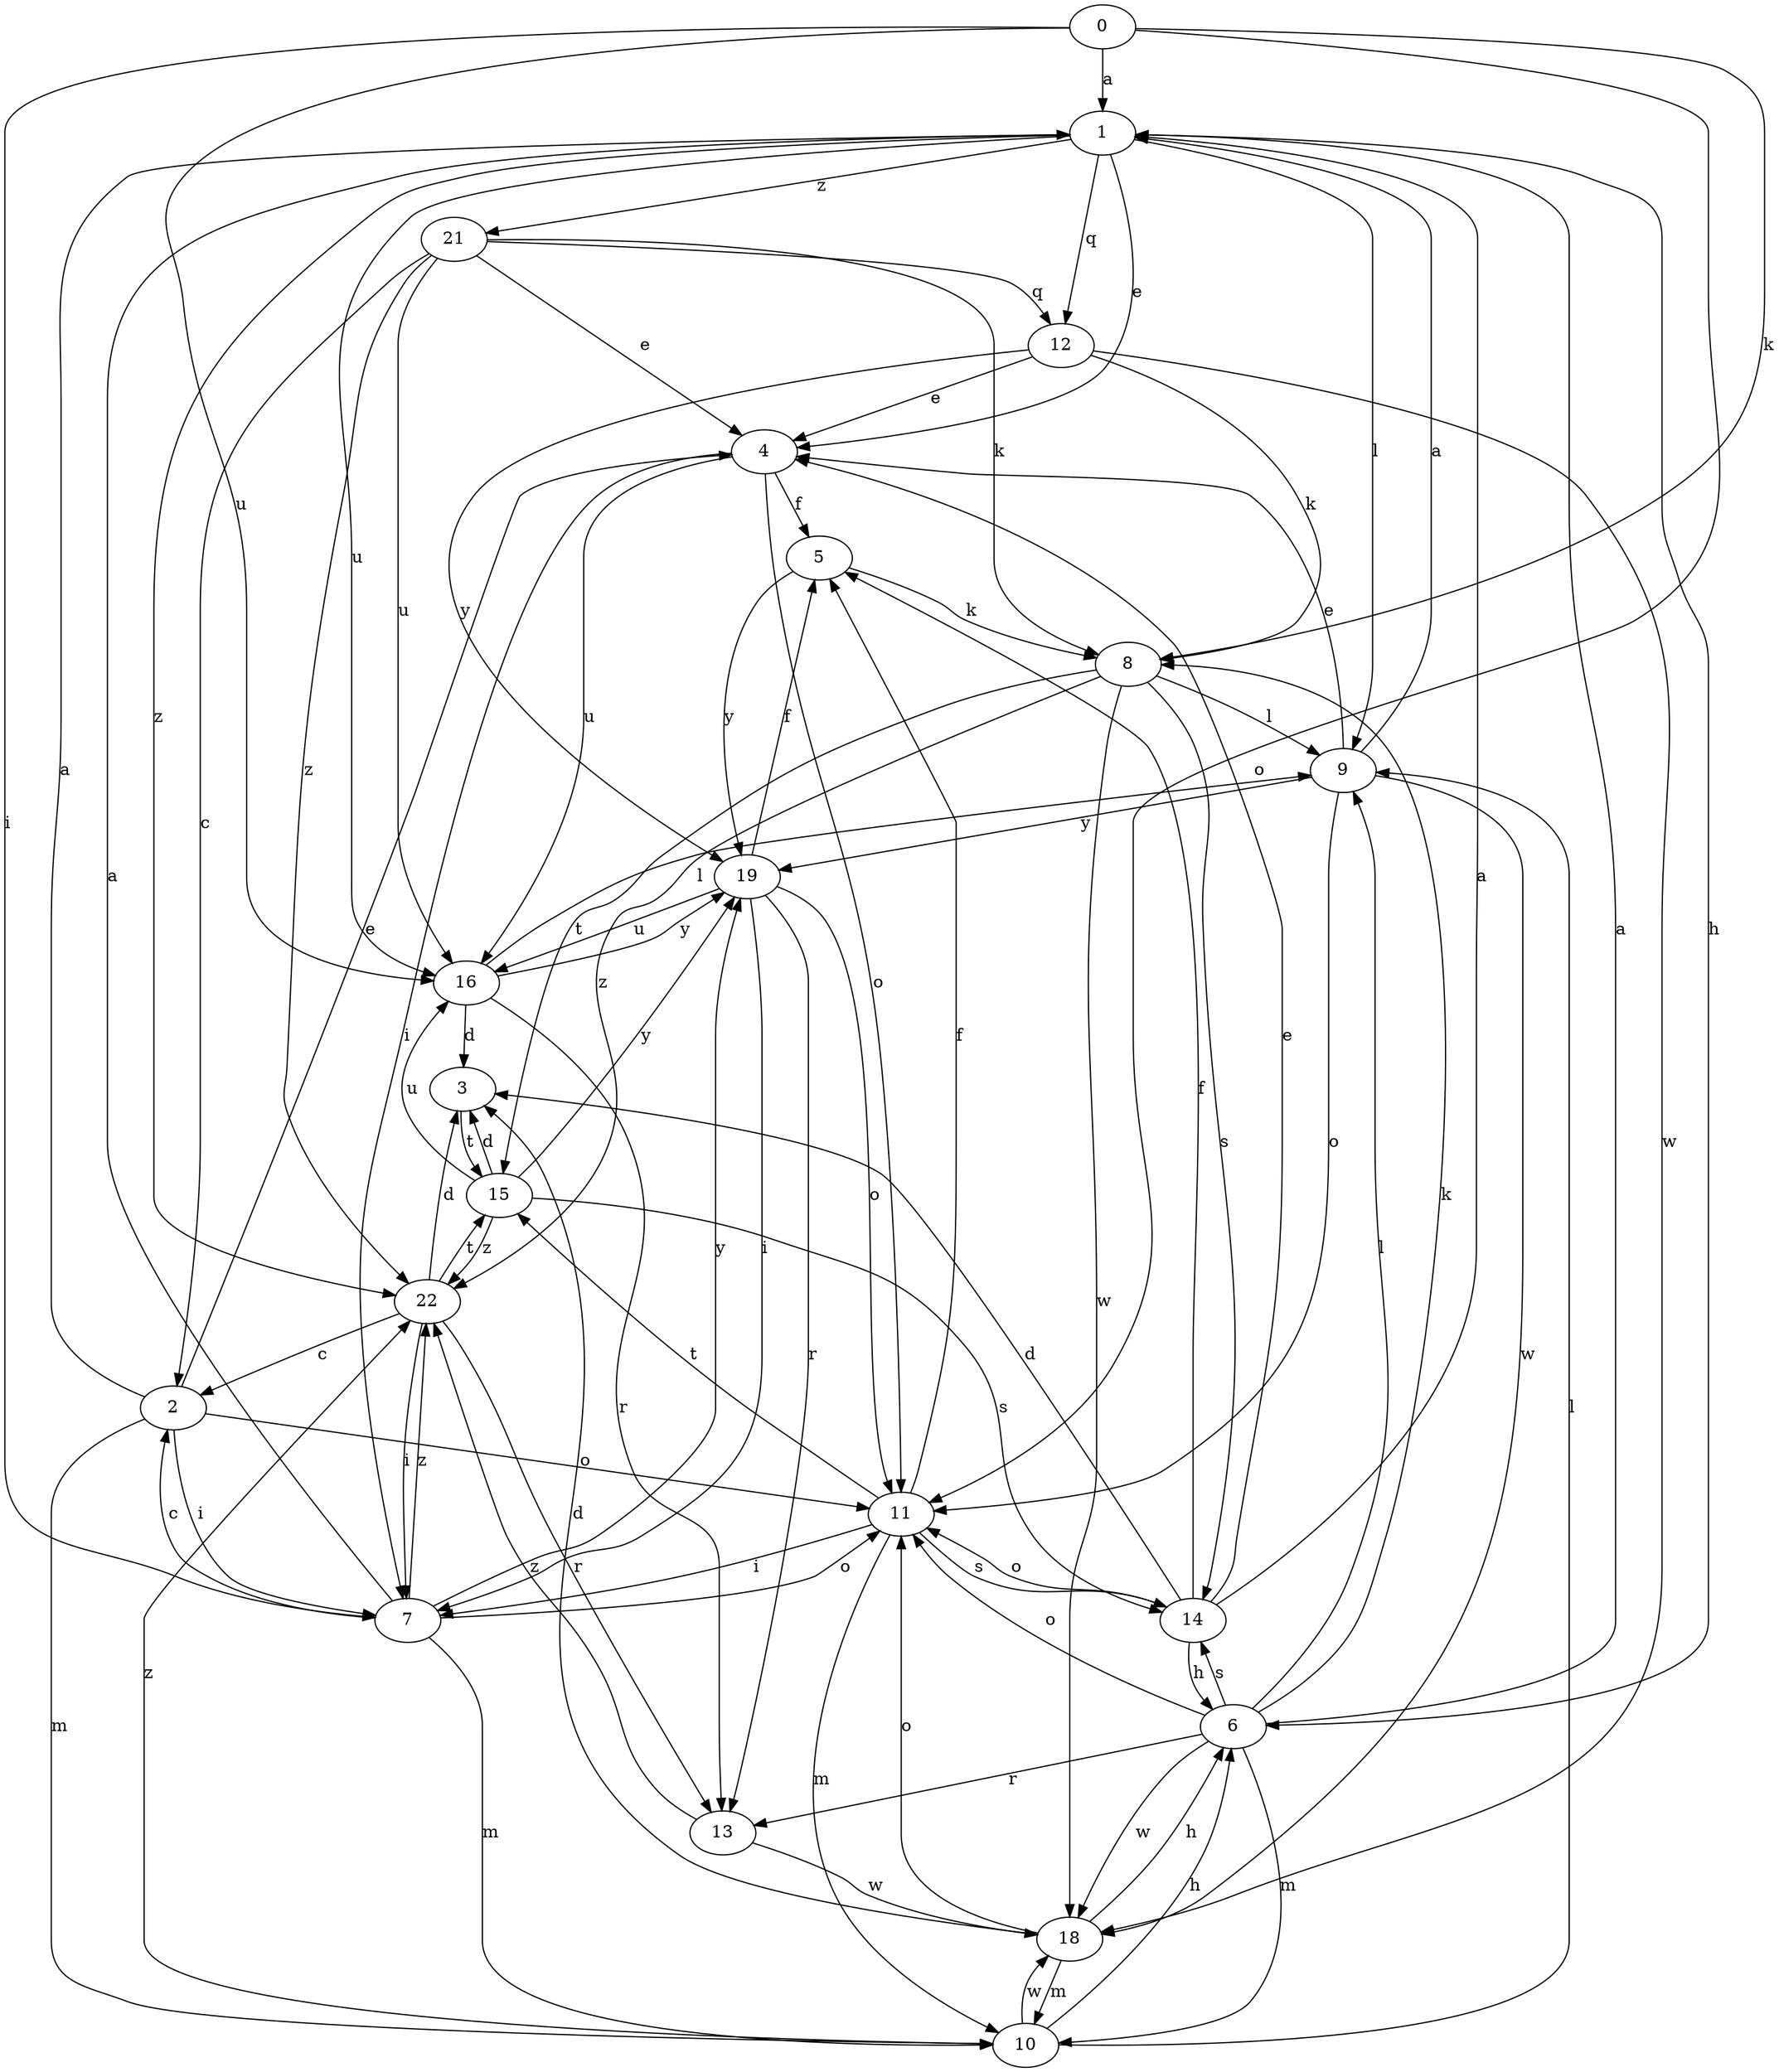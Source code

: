 strict digraph  {
0;
1;
2;
3;
4;
5;
6;
7;
8;
9;
10;
11;
12;
13;
14;
15;
16;
18;
19;
21;
22;
0 -> 1  [label=a];
0 -> 7  [label=i];
0 -> 8  [label=k];
0 -> 11  [label=o];
0 -> 16  [label=u];
1 -> 4  [label=e];
1 -> 6  [label=h];
1 -> 9  [label=l];
1 -> 12  [label=q];
1 -> 16  [label=u];
1 -> 21  [label=z];
1 -> 22  [label=z];
2 -> 1  [label=a];
2 -> 4  [label=e];
2 -> 7  [label=i];
2 -> 10  [label=m];
2 -> 11  [label=o];
3 -> 15  [label=t];
4 -> 5  [label=f];
4 -> 7  [label=i];
4 -> 11  [label=o];
4 -> 16  [label=u];
5 -> 8  [label=k];
5 -> 19  [label=y];
6 -> 1  [label=a];
6 -> 8  [label=k];
6 -> 9  [label=l];
6 -> 10  [label=m];
6 -> 11  [label=o];
6 -> 13  [label=r];
6 -> 14  [label=s];
6 -> 18  [label=w];
7 -> 1  [label=a];
7 -> 2  [label=c];
7 -> 10  [label=m];
7 -> 11  [label=o];
7 -> 19  [label=y];
7 -> 22  [label=z];
8 -> 9  [label=l];
8 -> 14  [label=s];
8 -> 15  [label=t];
8 -> 18  [label=w];
8 -> 22  [label=z];
9 -> 1  [label=a];
9 -> 4  [label=e];
9 -> 11  [label=o];
9 -> 18  [label=w];
9 -> 19  [label=y];
10 -> 6  [label=h];
10 -> 9  [label=l];
10 -> 18  [label=w];
10 -> 22  [label=z];
11 -> 5  [label=f];
11 -> 7  [label=i];
11 -> 10  [label=m];
11 -> 14  [label=s];
11 -> 15  [label=t];
12 -> 4  [label=e];
12 -> 8  [label=k];
12 -> 18  [label=w];
12 -> 19  [label=y];
13 -> 18  [label=w];
13 -> 22  [label=z];
14 -> 1  [label=a];
14 -> 3  [label=d];
14 -> 4  [label=e];
14 -> 5  [label=f];
14 -> 6  [label=h];
14 -> 11  [label=o];
15 -> 3  [label=d];
15 -> 14  [label=s];
15 -> 16  [label=u];
15 -> 19  [label=y];
15 -> 22  [label=z];
16 -> 3  [label=d];
16 -> 9  [label=l];
16 -> 13  [label=r];
16 -> 19  [label=y];
18 -> 3  [label=d];
18 -> 6  [label=h];
18 -> 10  [label=m];
18 -> 11  [label=o];
19 -> 5  [label=f];
19 -> 7  [label=i];
19 -> 11  [label=o];
19 -> 13  [label=r];
19 -> 16  [label=u];
21 -> 2  [label=c];
21 -> 4  [label=e];
21 -> 8  [label=k];
21 -> 12  [label=q];
21 -> 16  [label=u];
21 -> 22  [label=z];
22 -> 2  [label=c];
22 -> 3  [label=d];
22 -> 7  [label=i];
22 -> 13  [label=r];
22 -> 15  [label=t];
}
